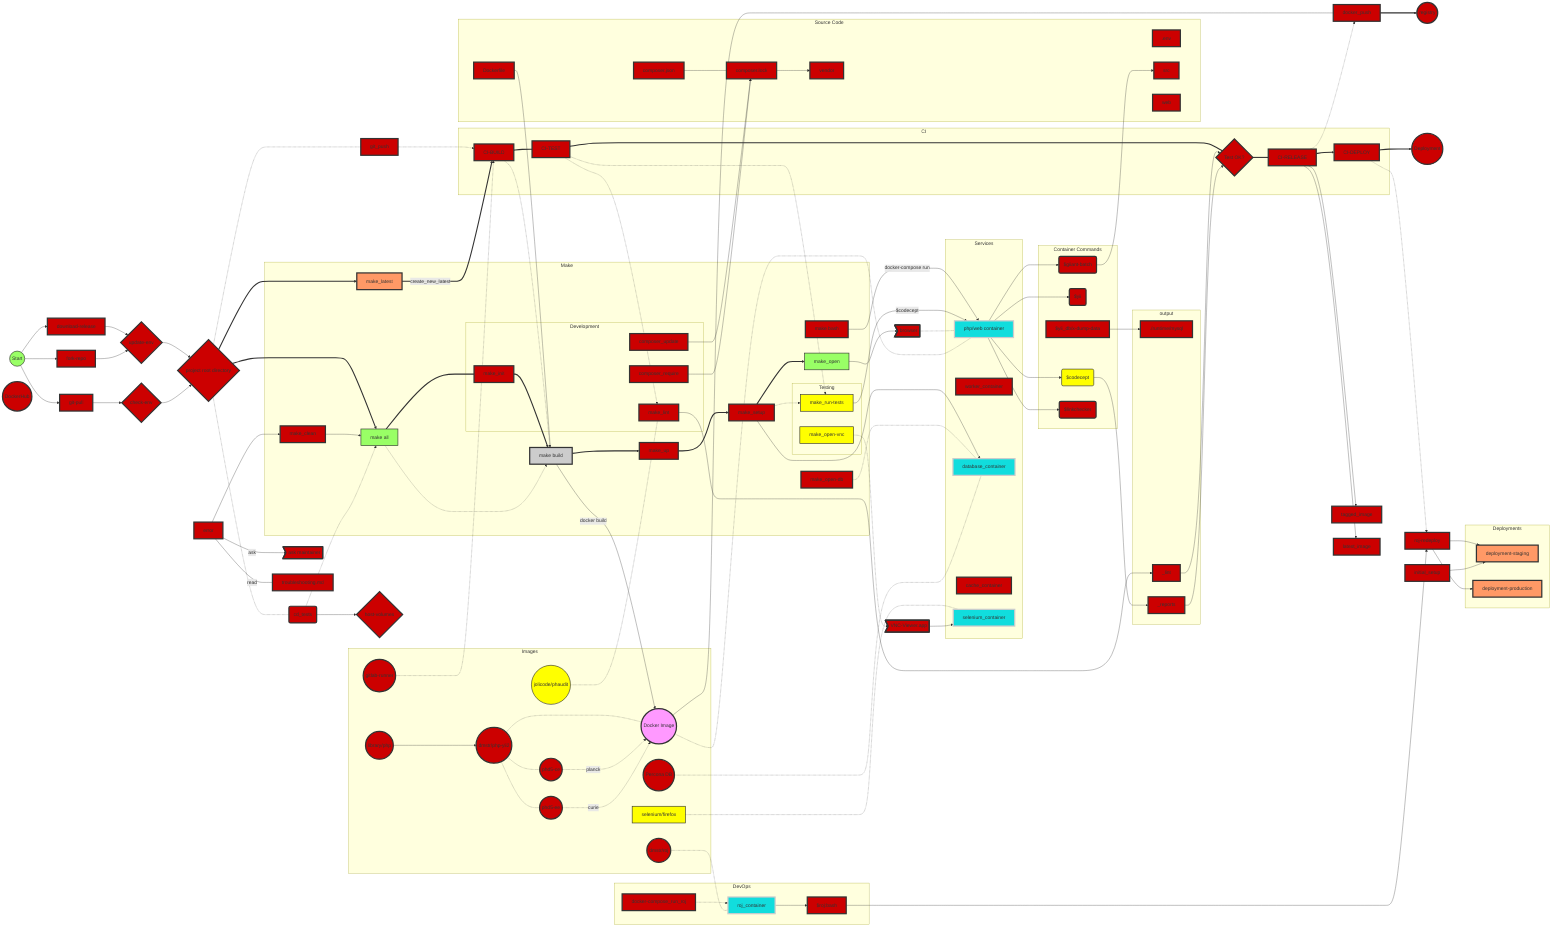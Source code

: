 %% https://knsv.github.io/mermaid/#flowcharts-basic-syntax

graph LR

  start((Start))

  cd_tests
  cd_root{project root directory}

  browser>browser]
  VNC-Viewer.app>VNC-Viewer.app]
  maintainer>ask maintainer]

  docker_push
  registry((registry))
  public_registry((DockerHub))



  subgraph Make
    make_latest
    make_all["make all"]
    make_build["make build"]
    make_up
    make_setup
    make_open
    make_bash["make bash"]
    make_clean
    make_open-db
    subgraph Development
      composer_update
      composer_require
      make_init
      make_lint
    end
    subgraph Testing
      make_run-tests
      make_open-vnc
    end
  end



  subgraph CI
    CI-BUILD
    CI-TEST
    CI-TEST-OK?{Test OK?}
    CI-RELEASE
    CI-DEPLOY
  end

  subgraph Source Code
    .env
    composer.lock
    composer.json
    src
    web
    vendor
    Dockerfile
  end

  subgraph output
    ./runtime/mysql
    _lint
    _reports
  end

  subgraph Services
    php_container[php/web container]
    worker_container
    database_container
    cache_container
    selenium_container
  end

  subgraph Container Commands
    $codecept
    $yii
    $yii_db/x-dump-data
    $yii_giiant-batch
    $linkchecker
  end

  subgraph Images
    dmstr/roj((dmstr/roj))
    php((library/php))
    percona((Percona DB))
    dmstr/php-yii2((dmstr/php-yii2))
    dmstr/phd5-app((phd5-ce))
    hrzg/phd5-ee-app((phd5-ee))
    schmunk42/gitlab-runner((gitlab-runner))
    namespace/app((Docker Image))
    jolicode/phaudit((jolicode/phaudit))
    selenium/firefox
  end

  subgraph Deployments
    deployment-staging
    deployment-production
  end

  subgraph DevOps
    docker-compose_run_roj -.-> roj_container
    roj_container --> $roj:bash
  end

  deployment((Deployment))

  start --> download-release
  start --> fork-repo
  start --> git-pull
  update-env --> cd_root
  download-release --> update-env
  fork-repo --> update-env{update-env}
  git-pull --> check-env{check-env}
  check-env --> cd_root

  %%cd_root --> Dockerfile
  cd_root -.- git_push
  cd_root -.- cd_tests
  cd_root ==> make_all
  cd_root ==> make_latest

  CI-BUILD -.-> make_build
  CI-TEST -.-> make_lint
  CI-RELEASE -.-> docker_push
  CI-DEPLOY -.-> roj-redeploy
  CI-DEPLOY ==> deployment((Deployment))
  CI-BUILD === CI-TEST
  CI-TEST === CI-TEST-OK?
  CI-TEST-OK? === CI-RELEASE
  CI-RELEASE ==> CI-DEPLOY
  CI-TEST -.-> make_run-tests
  _lint --> CI-TEST-OK?
  _reports --> CI-TEST-OK?

  CI-RELEASE --> tagged_image
  CI-RELEASE --> latest_image



  schmunk42/gitlab-runner -.-> CI-BUILD
  jolicode/phaudit -.- make_lint

  %% Dockerfile -.- vendor
  %% Dockerfile -.- src
  %% Dockerfile -.- web
  %% Dockerfile -.- composer.lock
  composer.json --- composer.lock
  composer_update --> composer.lock
  composer_require --> composer.lock
  composer.lock --> vendor

  php --> dmstr/php-yii2
  dmstr/php-yii2 -.- dmstr/phd5-app
  dmstr/php-yii2 -.- hrzg/phd5-ee-app
  dmstr/php-yii2 -.- namespace/app
  dmstr/phd5-app -. planck .-> namespace/app
  hrzg/phd5-ee-app -. curie .-> namespace/app

  click php "http://www.github.com" "This is a tooltip for a link"

  %% error -.- CI-TEST
  cd_tests(cd_tests)


  make_init ==> make_build
  make_lint --> _lint
  Dockerfile --- make_build
  make_open --> browser
  make_setup ==> make_open
  make_setup --> database_container
  make_clean --> make_all
  make_bash -- docker-compose run --> php_container
  make_latest == create_new_latest ==> CI-BUILD

  cd_tests -.-> make_all
  make_all -.-> make_build
  make_setup -.-> make_run-tests
  cd_tests --> host-volumes{host-volumes}

  git_push -.-> CI-BUILD

  %% make_latest --- CI-RELEASE
  make_all === make_init
  %%make_init --> .env
  make_build ==> make_up
  make_build -- docker build --> namespace/app
  make_up ==> make_setup
  make_open-vnc -.-> VNC-Viewer.app
  make_open-db -.- database_container
  make_run-tests -- $codecept --> php_container

  browser -.- php_container
  php_container --> $yii($yii)
  php_container --> $codecept($codecept)
  php_container --> $linkchecker($linkchecker)
  php_container --> $yii_giiant-batch($giiant-batch)
  namespace/app -.- php_container
  percona -.- database_container
  selenium/firefox -.- selenium_container

  docker_push ==> registry

  VNC-Viewer.app --> selenium_container
  $codecept --> _reports
  $yii_giiant-batch --> src

  dmstr/roj -.- roj_container
  $roj:bash --> roj-redeploy
  roj-redeploy --> deployment-staging
  roj-redeploy --> deployment-production

  namespace/app --- docker_push

  initial_setup --> deployment-staging

  error --> make_clean
  error -- read --- troubleshooting.md
  error -- ask --> maintainer


  $yii_db/x-dump-data --> ./runtime/mysql

  %% Styles
   style namespace/app fill:#f9f,stroke:#333,stroke-width:4px;
   classDef default fill:#c00,stroke:#333,stroke-width:4px;
   classDef gray fill:#ccc,stroke:#333,stroke-width:4px;
   classDef green fill:#9f6,stroke:#333,stroke-width:2px;
   classDef orange fill:#f96,stroke:#333,stroke-width:4px;
   classDef yellow fill:#ff0,stroke:#333,stroke-width:2px;
   classDef cyan fill:#1dd,stroke:#ccc,stroke-width:4px;
   class make_build,namespace/app gray
   class start,make_all,make_open green
   class make_latest,deployment-staging,deployment-production orange
   class make_run-tests,$codecept,make_open-vnc,selenium/firefox,jolicode/phaudit yellow
   class roj_container,php_container,selenium_container,database_container cyan